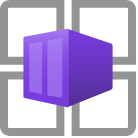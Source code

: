 <mxfile>
    <diagram id="ScJlzpaBpXCMqRjQhUW3" name="Page-1">
        <mxGraphModel dx="1147" dy="529" grid="1" gridSize="10" guides="1" tooltips="1" connect="1" arrows="1" fold="1" page="1" pageScale="1" pageWidth="827" pageHeight="1169" math="0" shadow="0">
            <root>
                <mxCell id="0"/>
                <mxCell id="1" parent="0"/>
                <mxCell id="2" value="" style="aspect=fixed;html=1;points=[];align=center;image;fontSize=12;image=img/lib/azure2/other/Container_App_Environments.svg;shadow=0;" vertex="1" parent="1">
                    <mxGeometry x="140" y="140" width="68" height="68" as="geometry"/>
                </mxCell>
            </root>
        </mxGraphModel>
    </diagram>
</mxfile>